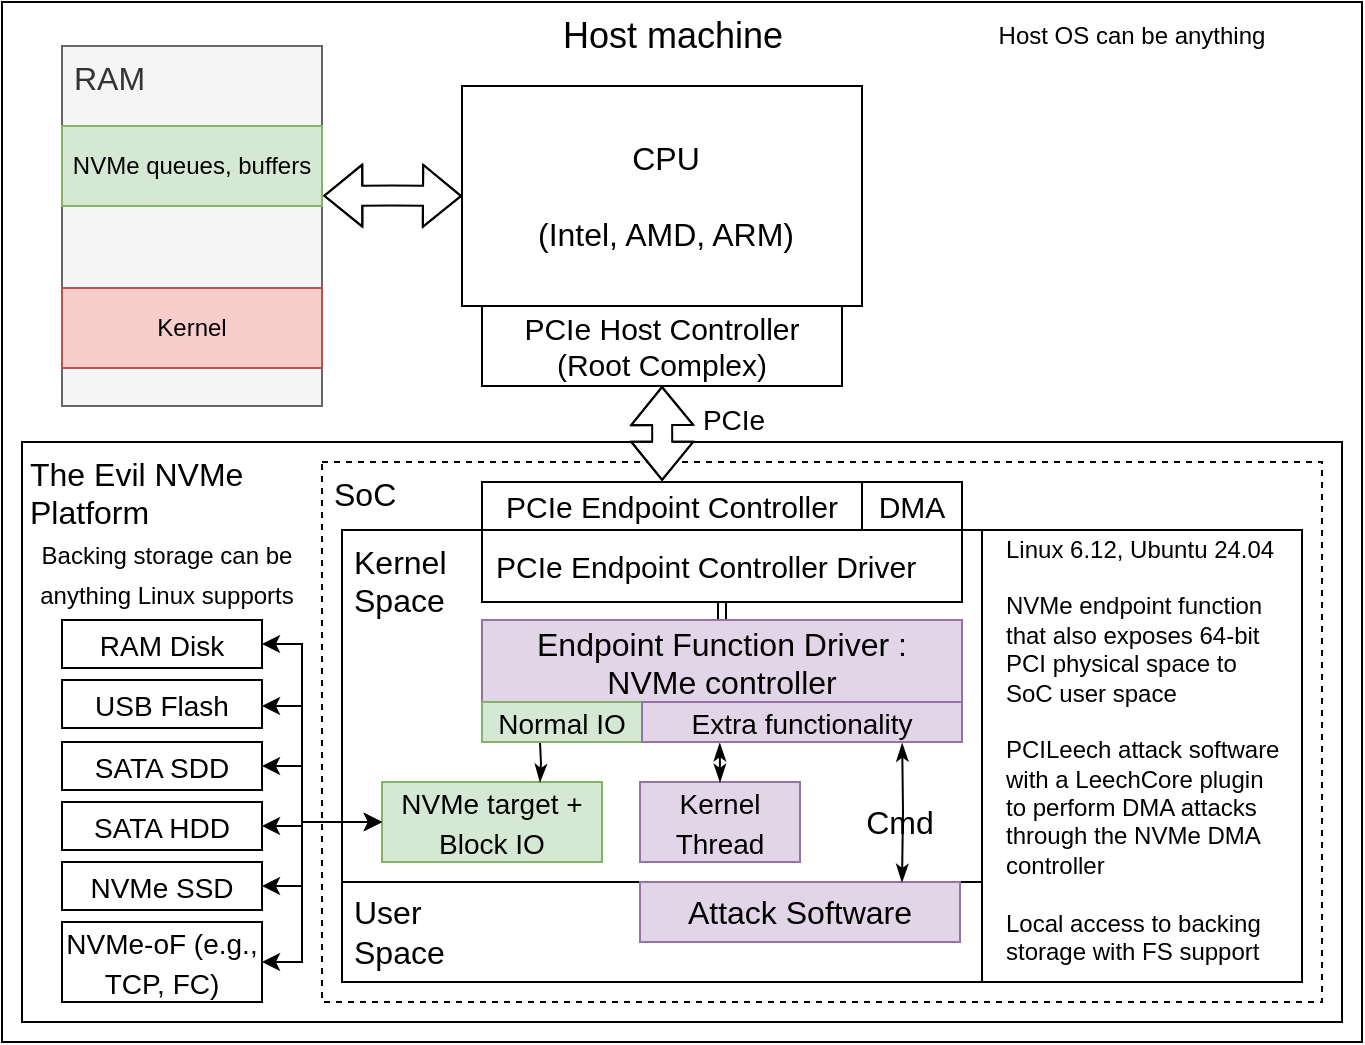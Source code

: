 <mxfile version="15.4.0" type="device"><diagram id="MnV5-PgHnyuak-aVNmuG" name="Page-1"><mxGraphModel dx="1106" dy="170" grid="1" gridSize="10" guides="1" tooltips="1" connect="1" arrows="1" fold="1" page="1" pageScale="1" pageWidth="1169" pageHeight="827" math="0" shadow="0"><root><mxCell id="0"/><mxCell id="1" parent="0"/><mxCell id="JKAjFIiqnQ3bpvyDxf2--1" value="" style="rounded=0;whiteSpace=wrap;html=1;align=left;verticalAlign=top;fontSize=16;" parent="1" vertex="1"><mxGeometry x="150" y="1080" width="680" height="520" as="geometry"/></mxCell><mxCell id="JKAjFIiqnQ3bpvyDxf2--2" value="The Evil NVMe&lt;br&gt;Platform" style="rounded=0;whiteSpace=wrap;html=1;verticalAlign=top;align=left;fontSize=16;spacingLeft=2;" parent="1" vertex="1"><mxGeometry x="160" y="1300" width="660" height="290" as="geometry"/></mxCell><mxCell id="JKAjFIiqnQ3bpvyDxf2--9" value="SoC" style="rounded=0;whiteSpace=wrap;html=1;verticalAlign=top;align=left;dashed=1;fontSize=16;spacingLeft=4;" parent="1" vertex="1"><mxGeometry x="310" y="1310" width="500" height="270" as="geometry"/></mxCell><mxCell id="JKAjFIiqnQ3bpvyDxf2--65" value="" style="rounded=0;whiteSpace=wrap;html=1;align=left;verticalAlign=top;fontSize=16;spacingLeft=4;" parent="1" vertex="1"><mxGeometry x="320" y="1344" width="480" height="226" as="geometry"/></mxCell><mxCell id="JKAjFIiqnQ3bpvyDxf2--56" value="CPU&lt;br&gt;&lt;br&gt;&lt;div style=&quot;&quot;&gt;&lt;span&gt;(Intel, AMD, ARM)&lt;/span&gt;&lt;/div&gt;" style="rounded=0;whiteSpace=wrap;html=1;verticalAlign=middle;align=center;fontSize=16;spacing=2;spacingLeft=4;" parent="1" vertex="1"><mxGeometry x="380" y="1122" width="200" height="110" as="geometry"/></mxCell><mxCell id="JKAjFIiqnQ3bpvyDxf2--10" value="Kernel&lt;br style=&quot;font-size: 16px;&quot;&gt;Space" style="rounded=0;whiteSpace=wrap;html=1;align=left;verticalAlign=top;fontSize=16;spacingLeft=4;" parent="1" vertex="1"><mxGeometry x="320" y="1344" width="320" height="186" as="geometry"/></mxCell><mxCell id="JKAjFIiqnQ3bpvyDxf2--11" value="PCIe Endpoint Controller" style="rounded=0;whiteSpace=wrap;html=1;verticalAlign=middle;fontSize=15;" parent="1" vertex="1"><mxGeometry x="390" y="1320" width="190" height="24" as="geometry"/></mxCell><mxCell id="JKAjFIiqnQ3bpvyDxf2--13" style="edgeStyle=orthogonalEdgeStyle;rounded=0;orthogonalLoop=1;jettySize=auto;html=1;exitX=0;exitY=0.5;exitDx=0;exitDy=0;entryX=1;entryY=0.5;entryDx=0;entryDy=0;fontSize=15;" parent="1" source="JKAjFIiqnQ3bpvyDxf2--16" target="JKAjFIiqnQ3bpvyDxf2--52" edge="1"><mxGeometry relative="1" as="geometry"><Array as="points"><mxPoint x="300" y="1490"/><mxPoint x="300" y="1492"/></Array></mxGeometry></mxCell><mxCell id="JKAjFIiqnQ3bpvyDxf2--14" style="edgeStyle=orthogonalEdgeStyle;rounded=0;orthogonalLoop=1;jettySize=auto;html=1;exitX=0;exitY=0.5;exitDx=0;exitDy=0;entryX=1;entryY=0.5;entryDx=0;entryDy=0;fontSize=15;" parent="1" source="JKAjFIiqnQ3bpvyDxf2--16" target="JKAjFIiqnQ3bpvyDxf2--24" edge="1"><mxGeometry relative="1" as="geometry"><Array as="points"><mxPoint x="300" y="1490"/><mxPoint x="300" y="1522"/></Array></mxGeometry></mxCell><mxCell id="JKAjFIiqnQ3bpvyDxf2--15" style="edgeStyle=orthogonalEdgeStyle;rounded=0;orthogonalLoop=1;jettySize=auto;html=1;exitX=0;exitY=0.5;exitDx=0;exitDy=0;entryX=1;entryY=0.5;entryDx=0;entryDy=0;fontSize=15;" parent="1" source="JKAjFIiqnQ3bpvyDxf2--16" target="JKAjFIiqnQ3bpvyDxf2--25" edge="1"><mxGeometry relative="1" as="geometry"><Array as="points"><mxPoint x="300" y="1490"/><mxPoint x="300" y="1560"/></Array></mxGeometry></mxCell><mxCell id="JKAjFIiqnQ3bpvyDxf2--16" value="&lt;font style=&quot;font-size: 14px&quot;&gt;NVMe target +&lt;br&gt;Block IO&lt;/font&gt;" style="rounded=0;whiteSpace=wrap;html=1;align=center;verticalAlign=middle;fillColor=#d5e8d4;strokeColor=#82b366;fontSize=16;" parent="1" vertex="1"><mxGeometry x="340" y="1470" width="110" height="40" as="geometry"/></mxCell><mxCell id="JKAjFIiqnQ3bpvyDxf2--17" value="&lt;font style=&quot;font-size: 14px&quot;&gt;Kernel&lt;br&gt;Thread&lt;/font&gt;" style="rounded=0;whiteSpace=wrap;html=1;align=center;verticalAlign=middle;fillColor=#e1d5e7;strokeColor=#9673a6;fontSize=16;" parent="1" vertex="1"><mxGeometry x="469" y="1470" width="80" height="40" as="geometry"/></mxCell><mxCell id="JKAjFIiqnQ3bpvyDxf2--18" value="User&lt;br&gt;Space" style="rounded=0;whiteSpace=wrap;html=1;align=left;verticalAlign=middle;fontSize=16;spacingLeft=4;" parent="1" vertex="1"><mxGeometry x="320" y="1520" width="320" height="50" as="geometry"/></mxCell><mxCell id="JKAjFIiqnQ3bpvyDxf2--21" value="Attack Software" style="rounded=0;whiteSpace=wrap;html=1;align=center;verticalAlign=middle;fillColor=#e1d5e7;strokeColor=#9673a6;fontSize=16;" parent="1" vertex="1"><mxGeometry x="469" y="1520" width="160" height="30" as="geometry"/></mxCell><mxCell id="JKAjFIiqnQ3bpvyDxf2--22" value="&lt;font style=&quot;font-size: 14px&quot;&gt;USB Flash&lt;/font&gt;" style="rounded=0;whiteSpace=wrap;html=1;align=center;verticalAlign=middle;fontSize=16;" parent="1" vertex="1"><mxGeometry x="180" y="1419" width="100" height="24" as="geometry"/></mxCell><mxCell id="JKAjFIiqnQ3bpvyDxf2--23" value="&lt;font style=&quot;font-size: 14px ; line-height: 100%&quot;&gt;SATA SDD&lt;/font&gt;" style="rounded=0;whiteSpace=wrap;html=1;align=center;verticalAlign=middle;fontSize=16;" parent="1" vertex="1"><mxGeometry x="180" y="1450" width="100" height="24" as="geometry"/></mxCell><mxCell id="JKAjFIiqnQ3bpvyDxf2--24" value="&lt;font style=&quot;font-size: 14px&quot;&gt;NVMe SSD&lt;/font&gt;" style="rounded=0;whiteSpace=wrap;html=1;align=center;verticalAlign=middle;fontSize=16;" parent="1" vertex="1"><mxGeometry x="180" y="1510" width="100" height="24" as="geometry"/></mxCell><mxCell id="JKAjFIiqnQ3bpvyDxf2--25" value="&lt;font style=&quot;font-size: 14px&quot;&gt;NVMe-oF (e.g., TCP, FC)&lt;/font&gt;" style="rounded=0;whiteSpace=wrap;html=1;align=center;verticalAlign=middle;fontSize=16;" parent="1" vertex="1"><mxGeometry x="180" y="1540" width="100" height="40" as="geometry"/></mxCell><mxCell id="JKAjFIiqnQ3bpvyDxf2--26" value="&lt;font style=&quot;font-size: 18px&quot;&gt;Host machine&lt;/font&gt;" style="text;html=1;align=center;verticalAlign=middle;resizable=0;points=[];autosize=1;strokeColor=none;fillColor=none;fontSize=16;" parent="1" vertex="1"><mxGeometry x="420" y="1082" width="130" height="30" as="geometry"/></mxCell><mxCell id="JKAjFIiqnQ3bpvyDxf2--27" value="&lt;font style=&quot;font-size: 14px&quot;&gt;PCIe&lt;/font&gt;" style="text;html=1;strokeColor=none;fillColor=none;align=center;verticalAlign=middle;whiteSpace=wrap;rounded=0;fontSize=16;" parent="1" vertex="1"><mxGeometry x="486" y="1273" width="60" height="30" as="geometry"/></mxCell><mxCell id="JKAjFIiqnQ3bpvyDxf2--28" value="" style="shape=link;endArrow=classic;startArrow=classic;html=1;rounded=0;fontSize=16;edgeStyle=orthogonalEdgeStyle;entryX=0.5;entryY=1;entryDx=0;entryDy=0;" parent="1" target="JKAjFIiqnQ3bpvyDxf2--12" edge="1"><mxGeometry width="100" height="100" relative="1" as="geometry"><mxPoint x="510" y="1390" as="sourcePoint"/><mxPoint x="530" y="1330" as="targetPoint"/></mxGeometry></mxCell><mxCell id="JKAjFIiqnQ3bpvyDxf2--29" value="" style="endArrow=none;startArrow=classicThin;html=1;rounded=0;fontSize=16;edgeStyle=orthogonalEdgeStyle;startFill=1;endFill=0;" parent="1" edge="1"><mxGeometry width="50" height="50" relative="1" as="geometry"><mxPoint x="419" y="1470" as="sourcePoint"/><mxPoint x="419" y="1450" as="targetPoint"/><Array as="points"/></mxGeometry></mxCell><mxCell id="JKAjFIiqnQ3bpvyDxf2--30" value="" style="endArrow=classicThin;startArrow=classicThin;html=1;rounded=0;fontSize=16;edgeStyle=orthogonalEdgeStyle;entryX=0.243;entryY=1.028;entryDx=0;entryDy=0;exitX=0.5;exitY=0;exitDx=0;exitDy=0;startFill=1;endFill=1;entryPerimeter=0;" parent="1" source="JKAjFIiqnQ3bpvyDxf2--17" target="JKAjFIiqnQ3bpvyDxf2--54" edge="1"><mxGeometry width="50" height="50" relative="1" as="geometry"><mxPoint x="460" y="1520" as="sourcePoint"/><mxPoint x="510" y="1470" as="targetPoint"/></mxGeometry></mxCell><mxCell id="JKAjFIiqnQ3bpvyDxf2--31" value="" style="endArrow=classicThin;startArrow=classicThin;html=1;rounded=0;fontSize=16;edgeStyle=orthogonalEdgeStyle;entryX=0.813;entryY=1.036;entryDx=0;entryDy=0;startFill=1;endFill=1;entryPerimeter=0;" parent="1" target="JKAjFIiqnQ3bpvyDxf2--54" edge="1"><mxGeometry width="50" height="50" relative="1" as="geometry"><mxPoint x="600" y="1520" as="sourcePoint"/><mxPoint x="510" y="1450" as="targetPoint"/><Array as="points"/></mxGeometry></mxCell><mxCell id="JKAjFIiqnQ3bpvyDxf2--32" value="Cmd" style="text;html=1;strokeColor=none;fillColor=none;align=center;verticalAlign=middle;whiteSpace=wrap;rounded=0;fontSize=16;" parent="1" vertex="1"><mxGeometry x="569" y="1475" width="60" height="30" as="geometry"/></mxCell><mxCell id="JKAjFIiqnQ3bpvyDxf2--33" value="" style="endArrow=classic;startArrow=classic;html=1;rounded=0;fontSize=16;edgeStyle=orthogonalEdgeStyle;entryX=0;entryY=0.5;entryDx=0;entryDy=0;" parent="1" target="JKAjFIiqnQ3bpvyDxf2--16" edge="1"><mxGeometry width="50" height="50" relative="1" as="geometry"><mxPoint x="280" y="1432" as="sourcePoint"/><mxPoint x="330" y="1394.5" as="targetPoint"/><Array as="points"><mxPoint x="300" y="1432"/><mxPoint x="300" y="1490"/></Array></mxGeometry></mxCell><mxCell id="JKAjFIiqnQ3bpvyDxf2--34" value="" style="endArrow=classic;startArrow=classic;html=1;rounded=0;fontSize=16;edgeStyle=orthogonalEdgeStyle;entryX=0;entryY=0.5;entryDx=0;entryDy=0;exitX=1;exitY=0.5;exitDx=0;exitDy=0;" parent="1" source="JKAjFIiqnQ3bpvyDxf2--23" target="JKAjFIiqnQ3bpvyDxf2--16" edge="1"><mxGeometry width="50" height="50" relative="1" as="geometry"><mxPoint x="290" y="1454.5" as="sourcePoint"/><mxPoint x="370" y="1505" as="targetPoint"/><Array as="points"><mxPoint x="300" y="1462"/><mxPoint x="300" y="1490"/></Array></mxGeometry></mxCell><mxCell id="JKAjFIiqnQ3bpvyDxf2--35" value="&lt;font style=&quot;font-size: 14px&quot;&gt;RAM Disk&lt;/font&gt;" style="rounded=0;whiteSpace=wrap;html=1;align=center;verticalAlign=middle;fontSize=16;" parent="1" vertex="1"><mxGeometry x="180" y="1389" width="100" height="24" as="geometry"/></mxCell><mxCell id="JKAjFIiqnQ3bpvyDxf2--36" value="" style="endArrow=classic;startArrow=classic;html=1;rounded=0;fontSize=16;edgeStyle=orthogonalEdgeStyle;entryX=0;entryY=0.5;entryDx=0;entryDy=0;exitX=1;exitY=0.5;exitDx=0;exitDy=0;" parent="1" source="JKAjFIiqnQ3bpvyDxf2--35" target="JKAjFIiqnQ3bpvyDxf2--16" edge="1"><mxGeometry width="50" height="50" relative="1" as="geometry"><mxPoint x="280" y="1575" as="sourcePoint"/><mxPoint x="370" y="1505" as="targetPoint"/><Array as="points"><mxPoint x="300" y="1401"/><mxPoint x="300" y="1490"/></Array></mxGeometry></mxCell><mxCell id="JKAjFIiqnQ3bpvyDxf2--37" value="&lt;font style=&quot;font-size: 12px&quot;&gt;Backing storage can be anything Linux supports&lt;/font&gt;" style="text;html=1;strokeColor=none;fillColor=none;align=center;verticalAlign=middle;whiteSpace=wrap;rounded=0;fontSize=16;" parent="1" vertex="1"><mxGeometry x="165" y="1350" width="135" height="30" as="geometry"/></mxCell><mxCell id="JKAjFIiqnQ3bpvyDxf2--38" value="&lt;div style=&quot;font-size: 15px&quot;&gt;&lt;font style=&quot;font-size: 15px&quot;&gt;PCIe Host Controller&lt;/font&gt;&lt;/div&gt;&lt;font style=&quot;font-size: 15px&quot;&gt;(Root Complex)&lt;/font&gt;" style="rounded=0;whiteSpace=wrap;html=1;verticalAlign=middle;fontSize=15;spacing=2;" parent="1" vertex="1"><mxGeometry x="390" y="1232" width="180" height="40" as="geometry"/></mxCell><mxCell id="JKAjFIiqnQ3bpvyDxf2--43" value="" style="shape=flexArrow;endArrow=classic;startArrow=classic;html=1;rounded=0;edgeStyle=orthogonalEdgeStyle;exitX=0.474;exitY=-0.025;exitDx=0;exitDy=0;spacing=2;fontSize=16;endSize=6;startSize=6;entryX=0.5;entryY=1;entryDx=0;entryDy=0;fillColor=default;exitPerimeter=0;" parent="1" source="JKAjFIiqnQ3bpvyDxf2--11" target="JKAjFIiqnQ3bpvyDxf2--38" edge="1"><mxGeometry width="100" height="100" relative="1" as="geometry"><mxPoint x="440" y="1280" as="sourcePoint"/><mxPoint x="440" y="1240" as="targetPoint"/></mxGeometry></mxCell><mxCell id="JKAjFIiqnQ3bpvyDxf2--51" value="Endpoint Function Driver :&lt;br style=&quot;font-size: 16px;&quot;&gt;NVMe controller" style="rounded=0;whiteSpace=wrap;html=1;verticalAlign=top;fillColor=#e1d5e7;strokeColor=#9673a6;fontSize=16;spacing=0;spacingTop=-2;" parent="1" vertex="1"><mxGeometry x="390" y="1389" width="240" height="61" as="geometry"/></mxCell><mxCell id="JKAjFIiqnQ3bpvyDxf2--52" value="&lt;font style=&quot;font-size: 14px ; line-height: 100%&quot;&gt;SATA HDD&lt;/font&gt;" style="rounded=0;whiteSpace=wrap;html=1;align=center;verticalAlign=middle;fontSize=16;" parent="1" vertex="1"><mxGeometry x="180" y="1480" width="100" height="24" as="geometry"/></mxCell><mxCell id="JKAjFIiqnQ3bpvyDxf2--53" value="&lt;font style=&quot;font-size: 14px&quot;&gt;Normal IO&lt;/font&gt;" style="rounded=0;whiteSpace=wrap;html=1;align=center;verticalAlign=middle;fillColor=#d5e8d4;strokeColor=#82b366;fontSize=16;" parent="1" vertex="1"><mxGeometry x="390" y="1430" width="80" height="20" as="geometry"/></mxCell><mxCell id="JKAjFIiqnQ3bpvyDxf2--54" value="&lt;font style=&quot;font-size: 14px&quot;&gt;Extra functionality&lt;/font&gt;" style="rounded=0;whiteSpace=wrap;html=1;align=center;verticalAlign=middle;fillColor=#e1d5e7;strokeColor=#9673a6;fontSize=16;" parent="1" vertex="1"><mxGeometry x="470" y="1430" width="160" height="20" as="geometry"/></mxCell><mxCell id="JKAjFIiqnQ3bpvyDxf2--58" value="RAM" style="rounded=0;whiteSpace=wrap;html=1;verticalAlign=top;align=left;fontSize=16;spacing=2;spacingLeft=4;fillColor=#f5f5f5;strokeColor=#666666;fontColor=#333333;" parent="1" vertex="1"><mxGeometry x="180" y="1102" width="130" height="180" as="geometry"/></mxCell><mxCell id="JKAjFIiqnQ3bpvyDxf2--60" value="DMA" style="rounded=0;whiteSpace=wrap;html=1;verticalAlign=middle;fontSize=15;" parent="1" vertex="1"><mxGeometry x="580" y="1320" width="50" height="24" as="geometry"/></mxCell><mxCell id="JKAjFIiqnQ3bpvyDxf2--12" value="&lt;font style=&quot;font-size: 15px&quot;&gt;PCIe Endpoint Controller Driver&lt;/font&gt;" style="rounded=0;whiteSpace=wrap;html=1;verticalAlign=middle;fontSize=16;align=left;spacingLeft=5;" parent="1" vertex="1"><mxGeometry x="390" y="1344" width="240" height="36" as="geometry"/></mxCell><mxCell id="JKAjFIiqnQ3bpvyDxf2--61" value="" style="shape=flexArrow;endArrow=classic;startArrow=classic;html=1;rounded=0;edgeStyle=orthogonalEdgeStyle;spacing=2;fontSize=16;endSize=6;startSize=6;fillColor=default;exitX=1.005;exitY=0.871;exitDx=0;exitDy=0;exitPerimeter=0;fontColor=default;" parent="1" source="JKAjFIiqnQ3bpvyDxf2--62" target="JKAjFIiqnQ3bpvyDxf2--56" edge="1"><mxGeometry width="100" height="100" relative="1" as="geometry"><mxPoint x="490.06" y="1351.4" as="sourcePoint"/><mxPoint x="490" y="1282" as="targetPoint"/></mxGeometry></mxCell><mxCell id="JKAjFIiqnQ3bpvyDxf2--62" value="NVMe queues, buffers" style="rounded=0;whiteSpace=wrap;html=1;fillColor=#d5e8d4;strokeColor=#82b366;" parent="1" vertex="1"><mxGeometry x="180" y="1142" width="130" height="40" as="geometry"/></mxCell><mxCell id="JKAjFIiqnQ3bpvyDxf2--63" value="Kernel" style="rounded=0;whiteSpace=wrap;html=1;fillColor=#f8cecc;strokeColor=#b85450;" parent="1" vertex="1"><mxGeometry x="180" y="1223" width="130" height="40" as="geometry"/></mxCell><mxCell id="JKAjFIiqnQ3bpvyDxf2--64" value="Linux 6.12, Ubuntu 24.04&amp;nbsp;&lt;br&gt;&lt;br&gt;NVMe endpoint function that also exposes 64-bit PCI physical space to SoC user space&lt;br&gt;&lt;br&gt;PCILeech attack software with a LeechCore plugin to perform DMA attacks through the NVMe DMA controller&lt;br&gt;&lt;br&gt;Local access to backing storage with FS support" style="text;html=1;strokeColor=none;fillColor=none;align=left;verticalAlign=middle;whiteSpace=wrap;rounded=0;" parent="1" vertex="1"><mxGeometry x="650" y="1344" width="140" height="220" as="geometry"/></mxCell><mxCell id="JKAjFIiqnQ3bpvyDxf2--66" value="" style="shape=image;verticalLabelPosition=bottom;labelBackgroundColor=#ffffff;verticalAlign=top;aspect=fixed;imageAspect=0;image=https://cdn-icons-png.freepik.com/512/0/464.png;" parent="1" vertex="1"><mxGeometry x="645" y="1111.5" width="69" height="69" as="geometry"/></mxCell><mxCell id="JKAjFIiqnQ3bpvyDxf2--67" value="" style="shape=image;verticalLabelPosition=bottom;labelBackgroundColor=#ffffff;verticalAlign=top;aspect=fixed;imageAspect=0;image=https://upload.wikimedia.org/wikipedia/commons/thumb/a/ab/Linux_Logo_in_Linux_Libertine_Font.svg/1024px-Linux_Logo_in_Linux_Libertine_Font.svg.png;" parent="1" vertex="1"><mxGeometry x="725.92" y="1150" width="69.08" height="81.02" as="geometry"/></mxCell><mxCell id="JKAjFIiqnQ3bpvyDxf2--68" value="" style="shape=image;verticalLabelPosition=bottom;labelBackgroundColor=#ffffff;verticalAlign=top;aspect=fixed;imageAspect=0;image=https://upload.wikimedia.org/wikipedia/commons/thumb/a/ab/Linux_Logo_in_Linux_Libertine_Font.svg/1024px-Linux_Logo_in_Linux_Libertine_Font.svg.png;" parent="1" vertex="1"><mxGeometry x="777" y="1313.27" width="23" height="26.98" as="geometry"/></mxCell><mxCell id="JKAjFIiqnQ3bpvyDxf2--70" value="" style="shape=image;verticalLabelPosition=bottom;labelBackgroundColor=#ffffff;verticalAlign=top;aspect=fixed;imageAspect=0;image=https://cdn-icons-png.freepik.com/512/2/2235.png;" parent="1" vertex="1"><mxGeometry x="635" y="1195" width="70" height="70" as="geometry"/></mxCell><mxCell id="JKAjFIiqnQ3bpvyDxf2--71" value="Host OS can be anything" style="text;html=1;strokeColor=none;fillColor=none;align=center;verticalAlign=middle;whiteSpace=wrap;rounded=0;fontColor=default;" parent="1" vertex="1"><mxGeometry x="640" y="1082" width="150" height="30" as="geometry"/></mxCell></root></mxGraphModel></diagram></mxfile>